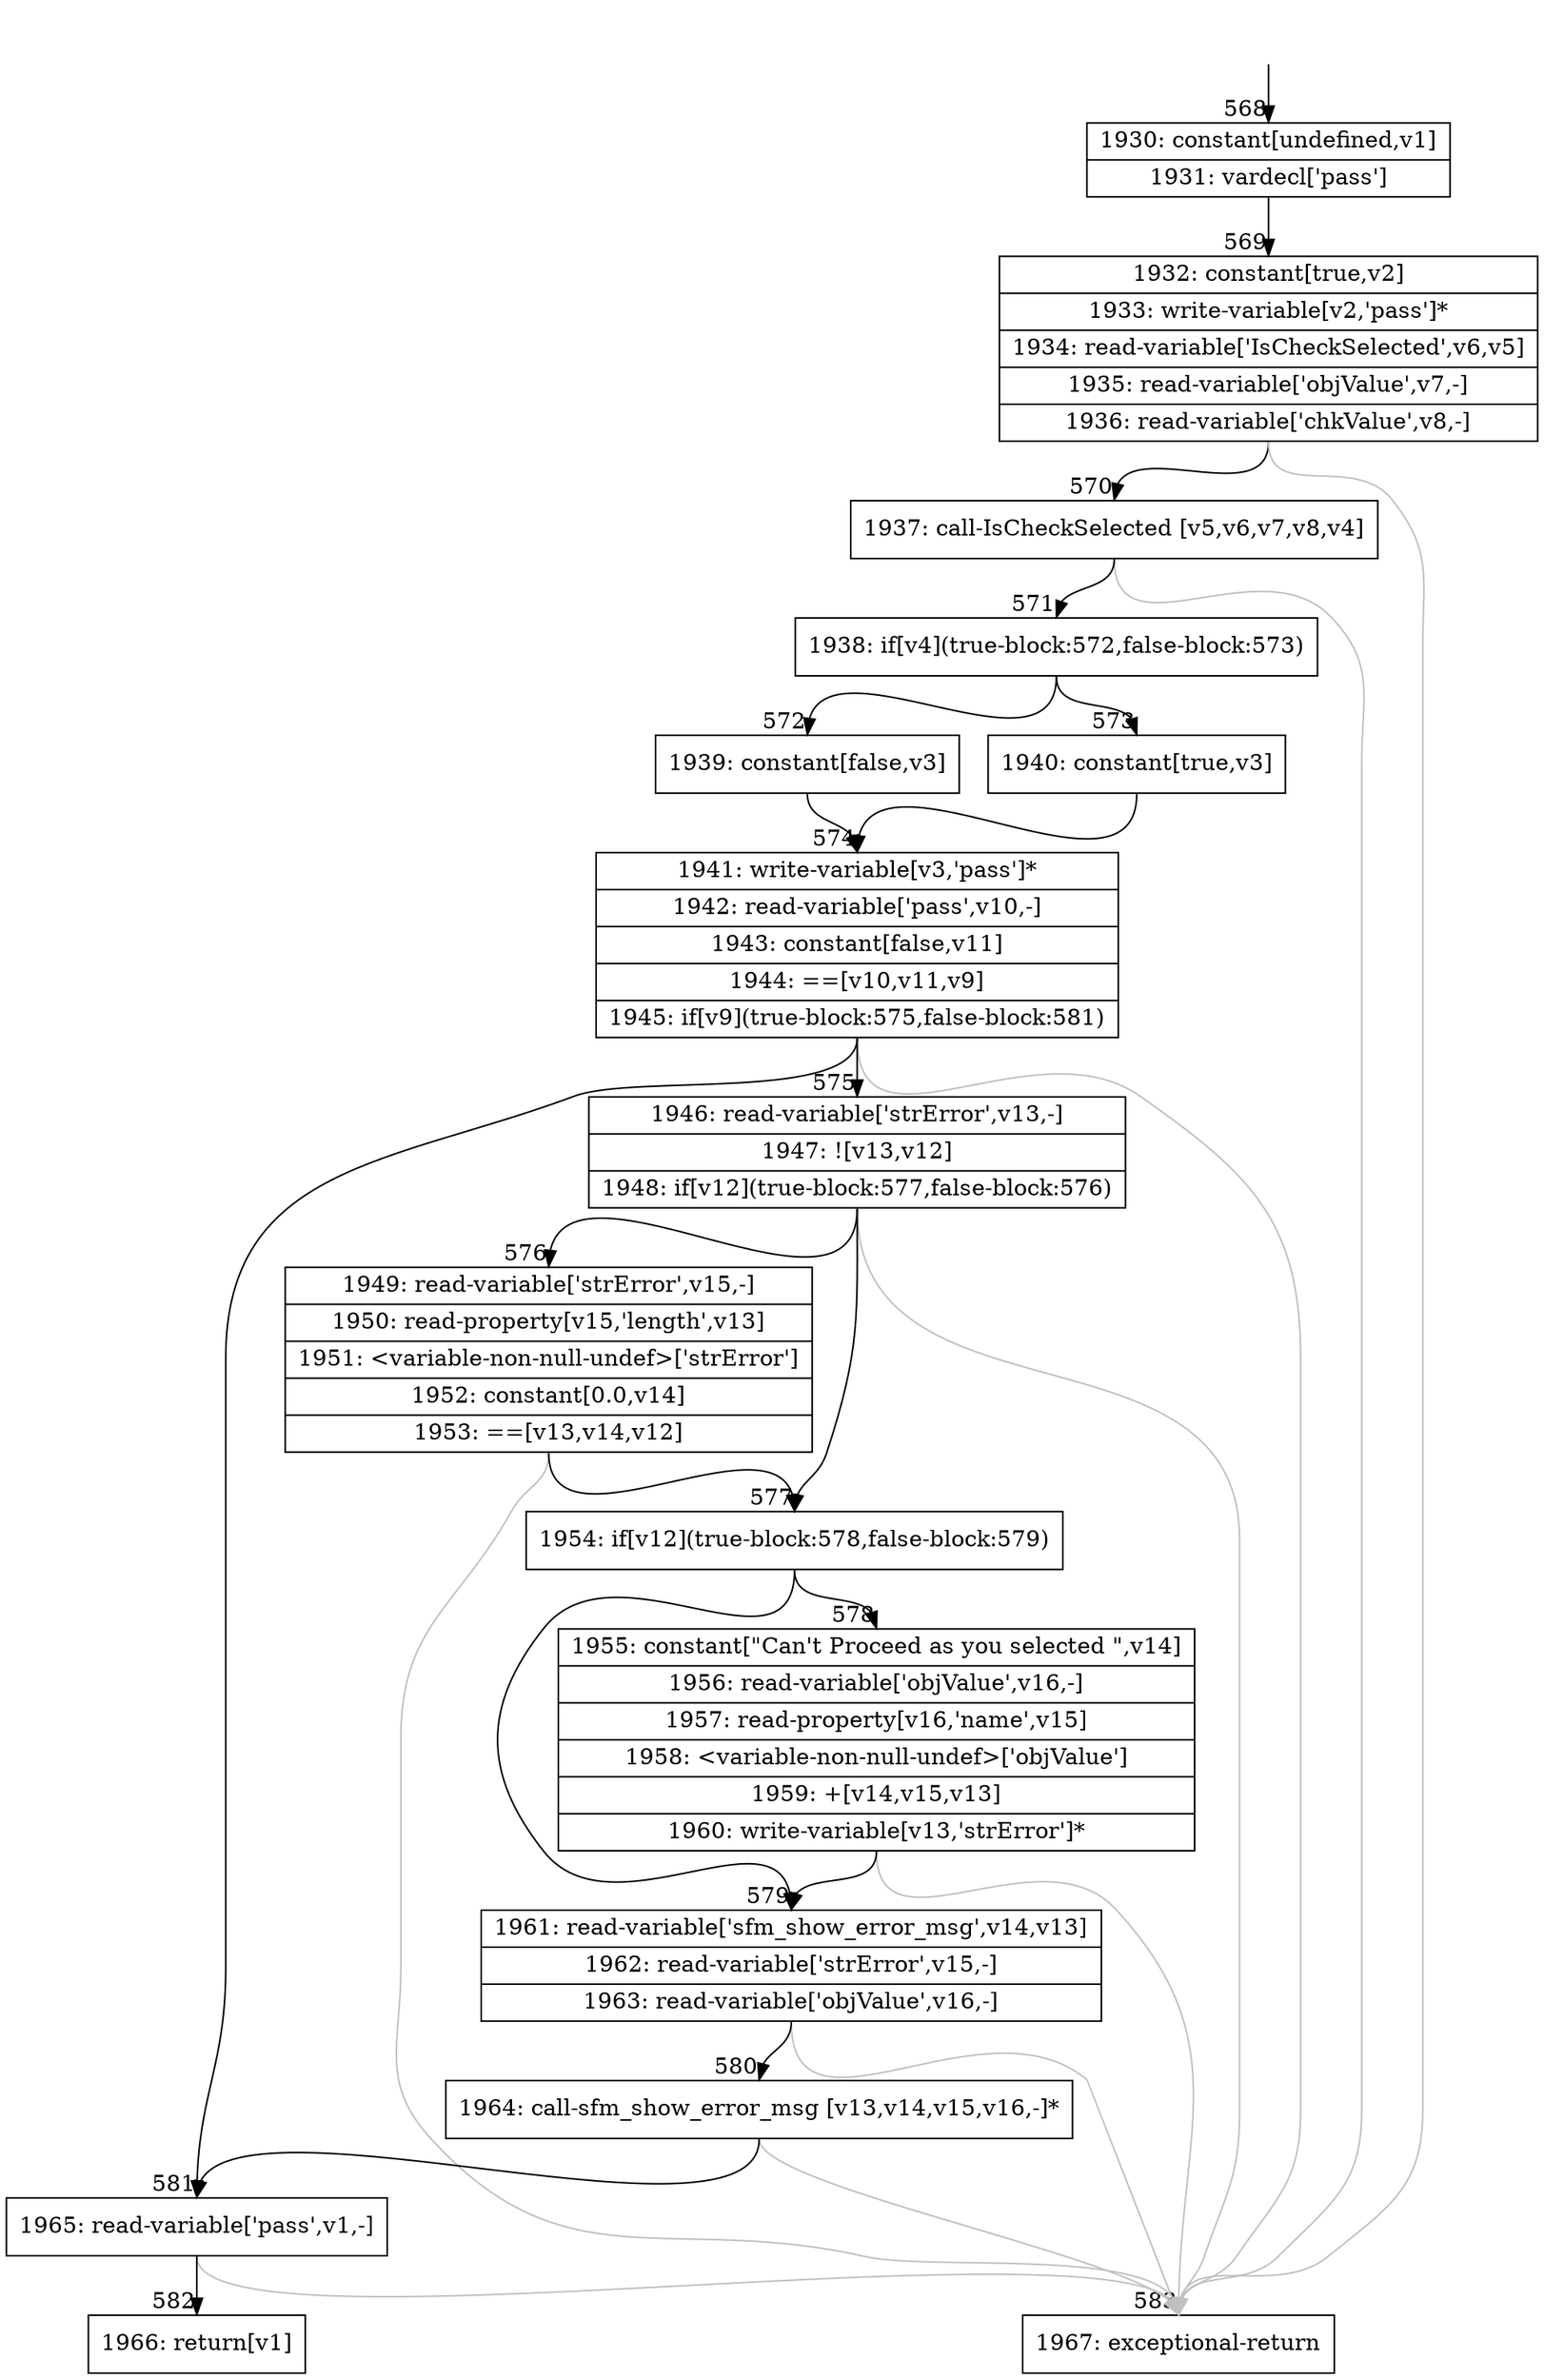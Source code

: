 digraph {
rankdir="TD"
BB_entry45[shape=none,label=""];
BB_entry45 -> BB568 [tailport=s, headport=n, headlabel="    568"]
BB568 [shape=record label="{1930: constant[undefined,v1]|1931: vardecl['pass']}" ] 
BB568 -> BB569 [tailport=s, headport=n, headlabel="      569"]
BB569 [shape=record label="{1932: constant[true,v2]|1933: write-variable[v2,'pass']*|1934: read-variable['IsCheckSelected',v6,v5]|1935: read-variable['objValue',v7,-]|1936: read-variable['chkValue',v8,-]}" ] 
BB569 -> BB570 [tailport=s, headport=n, headlabel="      570"]
BB569 -> BB583 [tailport=s, headport=n, color=gray, headlabel="      583"]
BB570 [shape=record label="{1937: call-IsCheckSelected [v5,v6,v7,v8,v4]}" ] 
BB570 -> BB571 [tailport=s, headport=n, headlabel="      571"]
BB570 -> BB583 [tailport=s, headport=n, color=gray]
BB571 [shape=record label="{1938: if[v4](true-block:572,false-block:573)}" ] 
BB571 -> BB572 [tailport=s, headport=n, headlabel="      572"]
BB571 -> BB573 [tailport=s, headport=n, headlabel="      573"]
BB572 [shape=record label="{1939: constant[false,v3]}" ] 
BB572 -> BB574 [tailport=s, headport=n, headlabel="      574"]
BB573 [shape=record label="{1940: constant[true,v3]}" ] 
BB573 -> BB574 [tailport=s, headport=n]
BB574 [shape=record label="{1941: write-variable[v3,'pass']*|1942: read-variable['pass',v10,-]|1943: constant[false,v11]|1944: ==[v10,v11,v9]|1945: if[v9](true-block:575,false-block:581)}" ] 
BB574 -> BB575 [tailport=s, headport=n, headlabel="      575"]
BB574 -> BB581 [tailport=s, headport=n, headlabel="      581"]
BB574 -> BB583 [tailport=s, headport=n, color=gray]
BB575 [shape=record label="{1946: read-variable['strError',v13,-]|1947: ![v13,v12]|1948: if[v12](true-block:577,false-block:576)}" ] 
BB575 -> BB577 [tailport=s, headport=n, headlabel="      577"]
BB575 -> BB576 [tailport=s, headport=n, headlabel="      576"]
BB575 -> BB583 [tailport=s, headport=n, color=gray]
BB576 [shape=record label="{1949: read-variable['strError',v15,-]|1950: read-property[v15,'length',v13]|1951: \<variable-non-null-undef\>['strError']|1952: constant[0.0,v14]|1953: ==[v13,v14,v12]}" ] 
BB576 -> BB577 [tailport=s, headport=n]
BB576 -> BB583 [tailport=s, headport=n, color=gray]
BB577 [shape=record label="{1954: if[v12](true-block:578,false-block:579)}" ] 
BB577 -> BB578 [tailport=s, headport=n, headlabel="      578"]
BB577 -> BB579 [tailport=s, headport=n, headlabel="      579"]
BB578 [shape=record label="{1955: constant[\"Can't Proceed as you selected \",v14]|1956: read-variable['objValue',v16,-]|1957: read-property[v16,'name',v15]|1958: \<variable-non-null-undef\>['objValue']|1959: +[v14,v15,v13]|1960: write-variable[v13,'strError']*}" ] 
BB578 -> BB579 [tailport=s, headport=n]
BB578 -> BB583 [tailport=s, headport=n, color=gray]
BB579 [shape=record label="{1961: read-variable['sfm_show_error_msg',v14,v13]|1962: read-variable['strError',v15,-]|1963: read-variable['objValue',v16,-]}" ] 
BB579 -> BB580 [tailport=s, headport=n, headlabel="      580"]
BB579 -> BB583 [tailport=s, headport=n, color=gray]
BB580 [shape=record label="{1964: call-sfm_show_error_msg [v13,v14,v15,v16,-]*}" ] 
BB580 -> BB581 [tailport=s, headport=n]
BB580 -> BB583 [tailport=s, headport=n, color=gray]
BB581 [shape=record label="{1965: read-variable['pass',v1,-]}" ] 
BB581 -> BB582 [tailport=s, headport=n, headlabel="      582"]
BB581 -> BB583 [tailport=s, headport=n, color=gray]
BB582 [shape=record label="{1966: return[v1]}" ] 
BB583 [shape=record label="{1967: exceptional-return}" ] 
//#$~ 794
}

